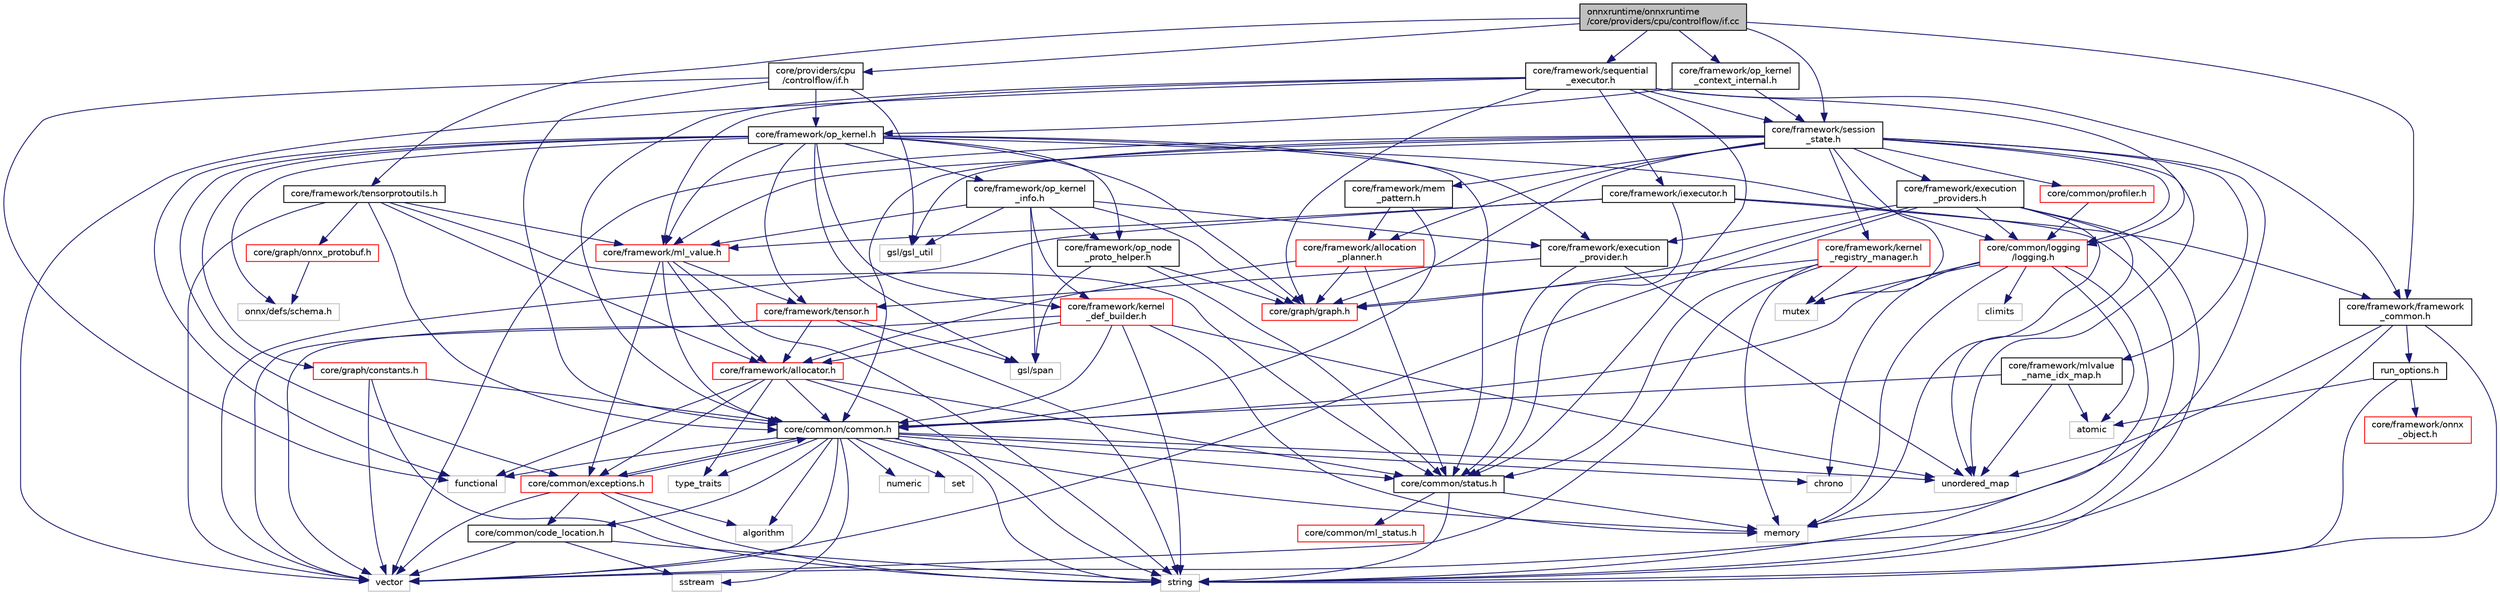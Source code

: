 digraph "onnxruntime/onnxruntime/core/providers/cpu/controlflow/if.cc"
{
  edge [fontname="Helvetica",fontsize="10",labelfontname="Helvetica",labelfontsize="10"];
  node [fontname="Helvetica",fontsize="10",shape=record];
  Node0 [label="onnxruntime/onnxruntime\l/core/providers/cpu/controlflow/if.cc",height=0.2,width=0.4,color="black", fillcolor="grey75", style="filled", fontcolor="black"];
  Node0 -> Node1 [color="midnightblue",fontsize="10",style="solid"];
  Node1 [label="core/providers/cpu\l/controlflow/if.h",height=0.2,width=0.4,color="black", fillcolor="white", style="filled",URL="$if_8h.html"];
  Node1 -> Node2 [color="midnightblue",fontsize="10",style="solid"];
  Node2 [label="functional",height=0.2,width=0.4,color="grey75", fillcolor="white", style="filled"];
  Node1 -> Node3 [color="midnightblue",fontsize="10",style="solid"];
  Node3 [label="gsl/gsl_util",height=0.2,width=0.4,color="grey75", fillcolor="white", style="filled"];
  Node1 -> Node4 [color="midnightblue",fontsize="10",style="solid"];
  Node4 [label="core/common/common.h",height=0.2,width=0.4,color="black", fillcolor="white", style="filled",URL="$include_2onnxruntime_2core_2common_2common_8h.html"];
  Node4 -> Node5 [color="midnightblue",fontsize="10",style="solid"];
  Node5 [label="algorithm",height=0.2,width=0.4,color="grey75", fillcolor="white", style="filled"];
  Node4 -> Node2 [color="midnightblue",fontsize="10",style="solid"];
  Node4 -> Node6 [color="midnightblue",fontsize="10",style="solid"];
  Node6 [label="memory",height=0.2,width=0.4,color="grey75", fillcolor="white", style="filled"];
  Node4 -> Node7 [color="midnightblue",fontsize="10",style="solid"];
  Node7 [label="numeric",height=0.2,width=0.4,color="grey75", fillcolor="white", style="filled"];
  Node4 -> Node8 [color="midnightblue",fontsize="10",style="solid"];
  Node8 [label="set",height=0.2,width=0.4,color="grey75", fillcolor="white", style="filled"];
  Node4 -> Node9 [color="midnightblue",fontsize="10",style="solid"];
  Node9 [label="sstream",height=0.2,width=0.4,color="grey75", fillcolor="white", style="filled"];
  Node4 -> Node10 [color="midnightblue",fontsize="10",style="solid"];
  Node10 [label="string",height=0.2,width=0.4,color="grey75", fillcolor="white", style="filled"];
  Node4 -> Node11 [color="midnightblue",fontsize="10",style="solid"];
  Node11 [label="type_traits",height=0.2,width=0.4,color="grey75", fillcolor="white", style="filled"];
  Node4 -> Node12 [color="midnightblue",fontsize="10",style="solid"];
  Node12 [label="unordered_map",height=0.2,width=0.4,color="grey75", fillcolor="white", style="filled"];
  Node4 -> Node13 [color="midnightblue",fontsize="10",style="solid"];
  Node13 [label="vector",height=0.2,width=0.4,color="grey75", fillcolor="white", style="filled"];
  Node4 -> Node14 [color="midnightblue",fontsize="10",style="solid"];
  Node14 [label="chrono",height=0.2,width=0.4,color="grey75", fillcolor="white", style="filled"];
  Node4 -> Node15 [color="midnightblue",fontsize="10",style="solid"];
  Node15 [label="core/common/code_location.h",height=0.2,width=0.4,color="black", fillcolor="white", style="filled",URL="$code__location_8h.html"];
  Node15 -> Node9 [color="midnightblue",fontsize="10",style="solid"];
  Node15 -> Node10 [color="midnightblue",fontsize="10",style="solid"];
  Node15 -> Node13 [color="midnightblue",fontsize="10",style="solid"];
  Node4 -> Node16 [color="midnightblue",fontsize="10",style="solid"];
  Node16 [label="core/common/exceptions.h",height=0.2,width=0.4,color="red", fillcolor="white", style="filled",URL="$exceptions_8h.html"];
  Node16 -> Node5 [color="midnightblue",fontsize="10",style="solid"];
  Node16 -> Node10 [color="midnightblue",fontsize="10",style="solid"];
  Node16 -> Node13 [color="midnightblue",fontsize="10",style="solid"];
  Node16 -> Node4 [color="midnightblue",fontsize="10",style="solid"];
  Node16 -> Node15 [color="midnightblue",fontsize="10",style="solid"];
  Node4 -> Node20 [color="midnightblue",fontsize="10",style="solid"];
  Node20 [label="core/common/status.h",height=0.2,width=0.4,color="black", fillcolor="white", style="filled",URL="$status_8h.html"];
  Node20 -> Node6 [color="midnightblue",fontsize="10",style="solid"];
  Node20 -> Node10 [color="midnightblue",fontsize="10",style="solid"];
  Node20 -> Node21 [color="midnightblue",fontsize="10",style="solid"];
  Node21 [label="core/common/ml_status.h",height=0.2,width=0.4,color="red", fillcolor="white", style="filled",URL="$ml__status_8h.html"];
  Node1 -> Node23 [color="midnightblue",fontsize="10",style="solid"];
  Node23 [label="core/framework/op_kernel.h",height=0.2,width=0.4,color="black", fillcolor="white", style="filled",URL="$op__kernel_8h.html"];
  Node23 -> Node2 [color="midnightblue",fontsize="10",style="solid"];
  Node23 -> Node16 [color="midnightblue",fontsize="10",style="solid"];
  Node23 -> Node24 [color="midnightblue",fontsize="10",style="solid"];
  Node24 [label="core/common/logging\l/logging.h",height=0.2,width=0.4,color="red", fillcolor="white", style="filled",URL="$logging_8h.html"];
  Node24 -> Node25 [color="midnightblue",fontsize="10",style="solid"];
  Node25 [label="atomic",height=0.2,width=0.4,color="grey75", fillcolor="white", style="filled"];
  Node24 -> Node14 [color="midnightblue",fontsize="10",style="solid"];
  Node24 -> Node26 [color="midnightblue",fontsize="10",style="solid"];
  Node26 [label="climits",height=0.2,width=0.4,color="grey75", fillcolor="white", style="filled"];
  Node24 -> Node6 [color="midnightblue",fontsize="10",style="solid"];
  Node24 -> Node28 [color="midnightblue",fontsize="10",style="solid"];
  Node28 [label="mutex",height=0.2,width=0.4,color="grey75", fillcolor="white", style="filled"];
  Node24 -> Node10 [color="midnightblue",fontsize="10",style="solid"];
  Node24 -> Node4 [color="midnightblue",fontsize="10",style="solid"];
  Node23 -> Node20 [color="midnightblue",fontsize="10",style="solid"];
  Node23 -> Node33 [color="midnightblue",fontsize="10",style="solid"];
  Node33 [label="core/framework/execution\l_provider.h",height=0.2,width=0.4,color="black", fillcolor="white", style="filled",URL="$execution__provider_8h.html"];
  Node33 -> Node12 [color="midnightblue",fontsize="10",style="solid"];
  Node33 -> Node20 [color="midnightblue",fontsize="10",style="solid"];
  Node33 -> Node34 [color="midnightblue",fontsize="10",style="solid"];
  Node34 [label="core/framework/tensor.h",height=0.2,width=0.4,color="red", fillcolor="white", style="filled",URL="$tensor_8h.html"];
  Node34 -> Node10 [color="midnightblue",fontsize="10",style="solid"];
  Node34 -> Node13 [color="midnightblue",fontsize="10",style="solid"];
  Node34 -> Node36 [color="midnightblue",fontsize="10",style="solid"];
  Node36 [label="gsl/span",height=0.2,width=0.4,color="grey75", fillcolor="white", style="filled"];
  Node34 -> Node37 [color="midnightblue",fontsize="10",style="solid"];
  Node37 [label="core/framework/allocator.h",height=0.2,width=0.4,color="red", fillcolor="white", style="filled",URL="$framework_2allocator_8h.html"];
  Node37 -> Node2 [color="midnightblue",fontsize="10",style="solid"];
  Node37 -> Node10 [color="midnightblue",fontsize="10",style="solid"];
  Node37 -> Node11 [color="midnightblue",fontsize="10",style="solid"];
  Node37 -> Node4 [color="midnightblue",fontsize="10",style="solid"];
  Node37 -> Node16 [color="midnightblue",fontsize="10",style="solid"];
  Node37 -> Node20 [color="midnightblue",fontsize="10",style="solid"];
  Node23 -> Node51 [color="midnightblue",fontsize="10",style="solid"];
  Node51 [label="core/framework/kernel\l_def_builder.h",height=0.2,width=0.4,color="red", fillcolor="white", style="filled",URL="$kernel__def__builder_8h.html"];
  Node51 -> Node6 [color="midnightblue",fontsize="10",style="solid"];
  Node51 -> Node10 [color="midnightblue",fontsize="10",style="solid"];
  Node51 -> Node12 [color="midnightblue",fontsize="10",style="solid"];
  Node51 -> Node13 [color="midnightblue",fontsize="10",style="solid"];
  Node51 -> Node4 [color="midnightblue",fontsize="10",style="solid"];
  Node51 -> Node37 [color="midnightblue",fontsize="10",style="solid"];
  Node23 -> Node53 [color="midnightblue",fontsize="10",style="solid"];
  Node53 [label="core/framework/ml_value.h",height=0.2,width=0.4,color="red", fillcolor="white", style="filled",URL="$ml__value_8h.html"];
  Node53 -> Node10 [color="midnightblue",fontsize="10",style="solid"];
  Node53 -> Node4 [color="midnightblue",fontsize="10",style="solid"];
  Node53 -> Node16 [color="midnightblue",fontsize="10",style="solid"];
  Node53 -> Node37 [color="midnightblue",fontsize="10",style="solid"];
  Node53 -> Node34 [color="midnightblue",fontsize="10",style="solid"];
  Node23 -> Node54 [color="midnightblue",fontsize="10",style="solid"];
  Node54 [label="core/framework/op_kernel\l_info.h",height=0.2,width=0.4,color="black", fillcolor="white", style="filled",URL="$op__kernel__info_8h.html"];
  Node54 -> Node33 [color="midnightblue",fontsize="10",style="solid"];
  Node54 -> Node51 [color="midnightblue",fontsize="10",style="solid"];
  Node54 -> Node53 [color="midnightblue",fontsize="10",style="solid"];
  Node54 -> Node55 [color="midnightblue",fontsize="10",style="solid"];
  Node55 [label="core/framework/op_node\l_proto_helper.h",height=0.2,width=0.4,color="black", fillcolor="white", style="filled",URL="$op__node__proto__helper_8h.html"];
  Node55 -> Node20 [color="midnightblue",fontsize="10",style="solid"];
  Node55 -> Node56 [color="midnightblue",fontsize="10",style="solid"];
  Node56 [label="core/graph/graph.h",height=0.2,width=0.4,color="red", fillcolor="white", style="filled",URL="$graph_8h.html"];
  Node55 -> Node36 [color="midnightblue",fontsize="10",style="solid"];
  Node54 -> Node56 [color="midnightblue",fontsize="10",style="solid"];
  Node54 -> Node36 [color="midnightblue",fontsize="10",style="solid"];
  Node54 -> Node3 [color="midnightblue",fontsize="10",style="solid"];
  Node23 -> Node55 [color="midnightblue",fontsize="10",style="solid"];
  Node23 -> Node34 [color="midnightblue",fontsize="10",style="solid"];
  Node23 -> Node61 [color="midnightblue",fontsize="10",style="solid"];
  Node61 [label="core/graph/constants.h",height=0.2,width=0.4,color="red", fillcolor="white", style="filled",URL="$constants_8h.html"];
  Node61 -> Node10 [color="midnightblue",fontsize="10",style="solid"];
  Node61 -> Node13 [color="midnightblue",fontsize="10",style="solid"];
  Node61 -> Node4 [color="midnightblue",fontsize="10",style="solid"];
  Node23 -> Node56 [color="midnightblue",fontsize="10",style="solid"];
  Node23 -> Node36 [color="midnightblue",fontsize="10",style="solid"];
  Node23 -> Node65 [color="midnightblue",fontsize="10",style="solid"];
  Node65 [label="onnx/defs/schema.h",height=0.2,width=0.4,color="grey75", fillcolor="white", style="filled"];
  Node0 -> Node69 [color="midnightblue",fontsize="10",style="solid"];
  Node69 [label="core/framework/framework\l_common.h",height=0.2,width=0.4,color="black", fillcolor="white", style="filled",URL="$framework__common_8h.html"];
  Node69 -> Node10 [color="midnightblue",fontsize="10",style="solid"];
  Node69 -> Node12 [color="midnightblue",fontsize="10",style="solid"];
  Node69 -> Node13 [color="midnightblue",fontsize="10",style="solid"];
  Node69 -> Node70 [color="midnightblue",fontsize="10",style="solid"];
  Node70 [label="run_options.h",height=0.2,width=0.4,color="black", fillcolor="white", style="filled",URL="$run__options_8h.html"];
  Node70 -> Node10 [color="midnightblue",fontsize="10",style="solid"];
  Node70 -> Node25 [color="midnightblue",fontsize="10",style="solid"];
  Node70 -> Node71 [color="midnightblue",fontsize="10",style="solid"];
  Node71 [label="core/framework/onnx\l_object.h",height=0.2,width=0.4,color="red", fillcolor="white", style="filled",URL="$onnx__object_8h.html"];
  Node0 -> Node72 [color="midnightblue",fontsize="10",style="solid"];
  Node72 [label="core/framework/op_kernel\l_context_internal.h",height=0.2,width=0.4,color="black", fillcolor="white", style="filled",URL="$op__kernel__context__internal_8h.html"];
  Node72 -> Node23 [color="midnightblue",fontsize="10",style="solid"];
  Node72 -> Node73 [color="midnightblue",fontsize="10",style="solid"];
  Node73 [label="core/framework/session\l_state.h",height=0.2,width=0.4,color="black", fillcolor="white", style="filled",URL="$session__state_8h.html"];
  Node73 -> Node6 [color="midnightblue",fontsize="10",style="solid"];
  Node73 -> Node28 [color="midnightblue",fontsize="10",style="solid"];
  Node73 -> Node12 [color="midnightblue",fontsize="10",style="solid"];
  Node73 -> Node13 [color="midnightblue",fontsize="10",style="solid"];
  Node73 -> Node3 [color="midnightblue",fontsize="10",style="solid"];
  Node73 -> Node4 [color="midnightblue",fontsize="10",style="solid"];
  Node73 -> Node24 [color="midnightblue",fontsize="10",style="solid"];
  Node73 -> Node74 [color="midnightblue",fontsize="10",style="solid"];
  Node74 [label="core/common/profiler.h",height=0.2,width=0.4,color="red", fillcolor="white", style="filled",URL="$profiler_8h.html"];
  Node74 -> Node24 [color="midnightblue",fontsize="10",style="solid"];
  Node73 -> Node76 [color="midnightblue",fontsize="10",style="solid"];
  Node76 [label="core/framework/allocation\l_planner.h",height=0.2,width=0.4,color="red", fillcolor="white", style="filled",URL="$allocation__planner_8h.html"];
  Node76 -> Node20 [color="midnightblue",fontsize="10",style="solid"];
  Node76 -> Node37 [color="midnightblue",fontsize="10",style="solid"];
  Node76 -> Node56 [color="midnightblue",fontsize="10",style="solid"];
  Node73 -> Node79 [color="midnightblue",fontsize="10",style="solid"];
  Node79 [label="core/framework/execution\l_providers.h",height=0.2,width=0.4,color="black", fillcolor="white", style="filled",URL="$execution__providers_8h.html"];
  Node79 -> Node6 [color="midnightblue",fontsize="10",style="solid"];
  Node79 -> Node10 [color="midnightblue",fontsize="10",style="solid"];
  Node79 -> Node12 [color="midnightblue",fontsize="10",style="solid"];
  Node79 -> Node13 [color="midnightblue",fontsize="10",style="solid"];
  Node79 -> Node33 [color="midnightblue",fontsize="10",style="solid"];
  Node79 -> Node56 [color="midnightblue",fontsize="10",style="solid"];
  Node79 -> Node24 [color="midnightblue",fontsize="10",style="solid"];
  Node73 -> Node80 [color="midnightblue",fontsize="10",style="solid"];
  Node80 [label="core/framework/kernel\l_registry_manager.h",height=0.2,width=0.4,color="red", fillcolor="white", style="filled",URL="$kernel__registry__manager_8h.html"];
  Node80 -> Node6 [color="midnightblue",fontsize="10",style="solid"];
  Node80 -> Node13 [color="midnightblue",fontsize="10",style="solid"];
  Node80 -> Node28 [color="midnightblue",fontsize="10",style="solid"];
  Node80 -> Node20 [color="midnightblue",fontsize="10",style="solid"];
  Node80 -> Node56 [color="midnightblue",fontsize="10",style="solid"];
  Node73 -> Node82 [color="midnightblue",fontsize="10",style="solid"];
  Node82 [label="core/framework/mem\l_pattern.h",height=0.2,width=0.4,color="black", fillcolor="white", style="filled",URL="$mem__pattern_8h.html"];
  Node82 -> Node4 [color="midnightblue",fontsize="10",style="solid"];
  Node82 -> Node76 [color="midnightblue",fontsize="10",style="solid"];
  Node73 -> Node53 [color="midnightblue",fontsize="10",style="solid"];
  Node73 -> Node83 [color="midnightblue",fontsize="10",style="solid"];
  Node83 [label="core/framework/mlvalue\l_name_idx_map.h",height=0.2,width=0.4,color="black", fillcolor="white", style="filled",URL="$mlvalue__name__idx__map_8h.html"];
  Node83 -> Node25 [color="midnightblue",fontsize="10",style="solid"];
  Node83 -> Node12 [color="midnightblue",fontsize="10",style="solid"];
  Node83 -> Node4 [color="midnightblue",fontsize="10",style="solid"];
  Node73 -> Node56 [color="midnightblue",fontsize="10",style="solid"];
  Node0 -> Node84 [color="midnightblue",fontsize="10",style="solid"];
  Node84 [label="core/framework/sequential\l_executor.h",height=0.2,width=0.4,color="black", fillcolor="white", style="filled",URL="$sequential__executor_8h.html"];
  Node84 -> Node13 [color="midnightblue",fontsize="10",style="solid"];
  Node84 -> Node4 [color="midnightblue",fontsize="10",style="solid"];
  Node84 -> Node20 [color="midnightblue",fontsize="10",style="solid"];
  Node84 -> Node24 [color="midnightblue",fontsize="10",style="solid"];
  Node84 -> Node85 [color="midnightblue",fontsize="10",style="solid"];
  Node85 [label="core/framework/iexecutor.h",height=0.2,width=0.4,color="black", fillcolor="white", style="filled",URL="$iexecutor_8h.html"];
  Node85 -> Node10 [color="midnightblue",fontsize="10",style="solid"];
  Node85 -> Node13 [color="midnightblue",fontsize="10",style="solid"];
  Node85 -> Node20 [color="midnightblue",fontsize="10",style="solid"];
  Node85 -> Node69 [color="midnightblue",fontsize="10",style="solid"];
  Node85 -> Node53 [color="midnightblue",fontsize="10",style="solid"];
  Node84 -> Node69 [color="midnightblue",fontsize="10",style="solid"];
  Node84 -> Node53 [color="midnightblue",fontsize="10",style="solid"];
  Node84 -> Node73 [color="midnightblue",fontsize="10",style="solid"];
  Node84 -> Node56 [color="midnightblue",fontsize="10",style="solid"];
  Node0 -> Node73 [color="midnightblue",fontsize="10",style="solid"];
  Node0 -> Node86 [color="midnightblue",fontsize="10",style="solid"];
  Node86 [label="core/framework/tensorprotoutils.h",height=0.2,width=0.4,color="black", fillcolor="white", style="filled",URL="$tensorprotoutils_8h.html"];
  Node86 -> Node13 [color="midnightblue",fontsize="10",style="solid"];
  Node86 -> Node4 [color="midnightblue",fontsize="10",style="solid"];
  Node86 -> Node20 [color="midnightblue",fontsize="10",style="solid"];
  Node86 -> Node37 [color="midnightblue",fontsize="10",style="solid"];
  Node86 -> Node53 [color="midnightblue",fontsize="10",style="solid"];
  Node86 -> Node64 [color="midnightblue",fontsize="10",style="solid"];
  Node64 [label="core/graph/onnx_protobuf.h",height=0.2,width=0.4,color="red", fillcolor="white", style="filled",URL="$onnx__protobuf_8h.html"];
  Node64 -> Node65 [color="midnightblue",fontsize="10",style="solid"];
}

